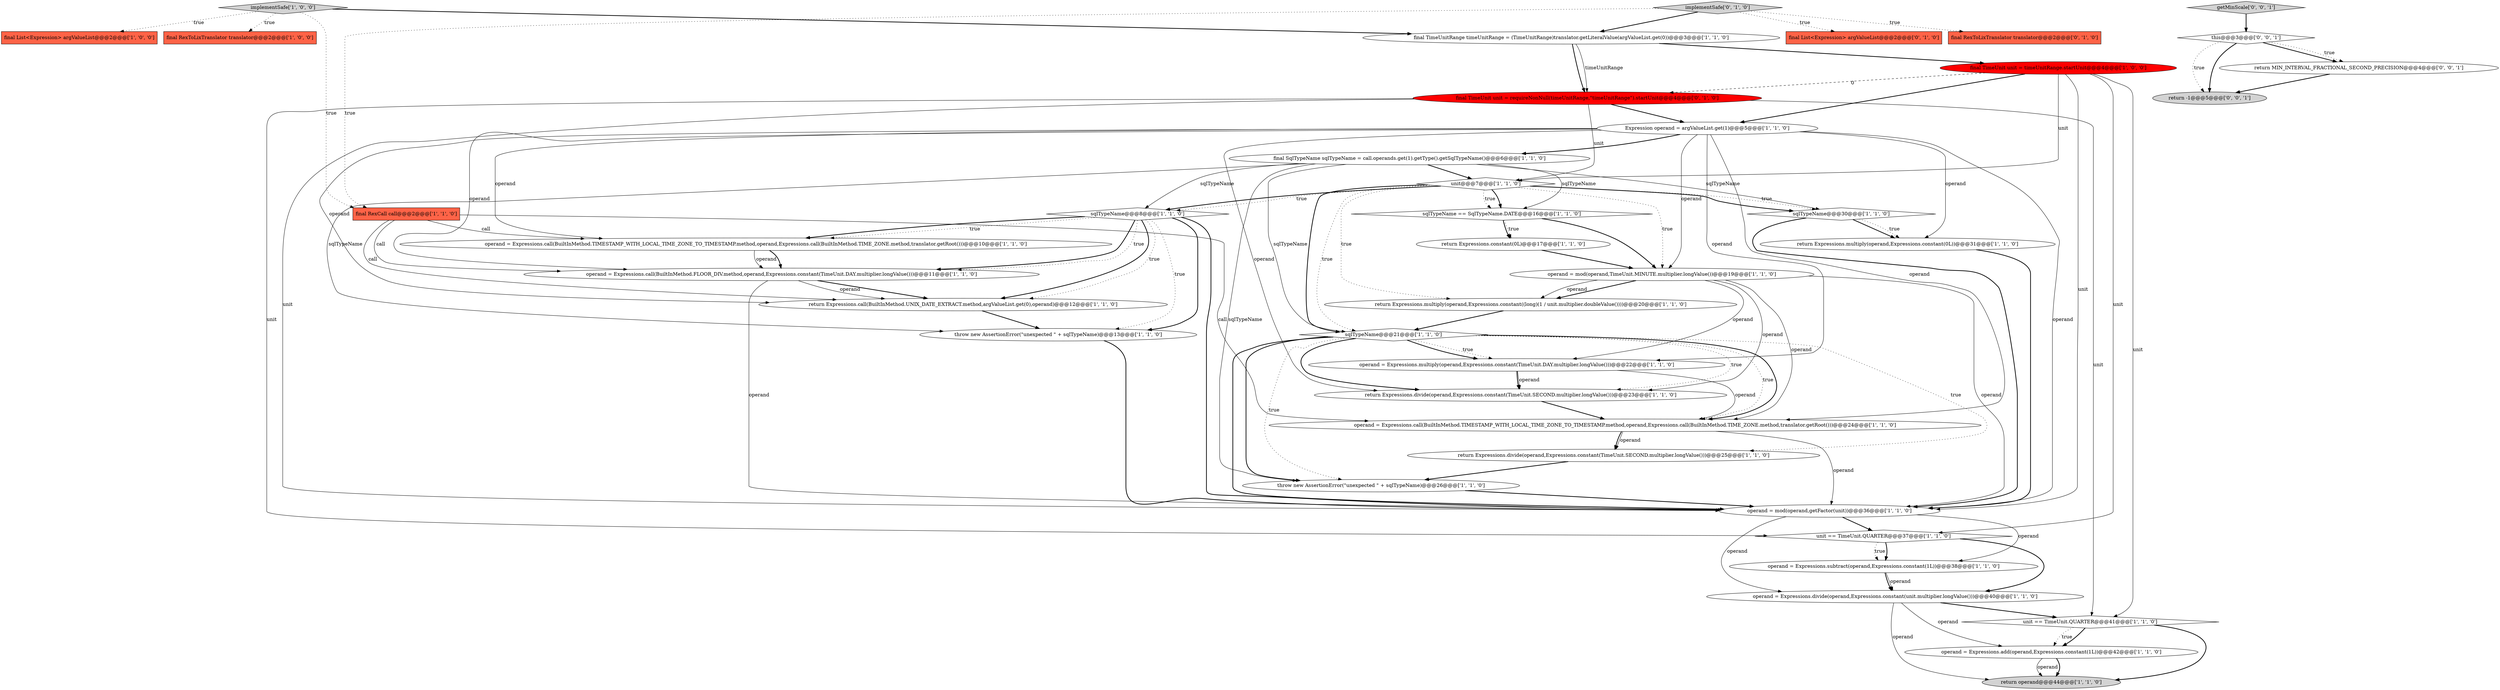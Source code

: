 digraph {
15 [style = filled, label = "sqlTypeName@@@30@@@['1', '1', '0']", fillcolor = white, shape = diamond image = "AAA0AAABBB1BBB"];
3 [style = filled, label = "operand = mod(operand,TimeUnit.MINUTE.multiplier.longValue())@@@19@@@['1', '1', '0']", fillcolor = white, shape = ellipse image = "AAA0AAABBB1BBB"];
39 [style = filled, label = "getMinScale['0', '0', '1']", fillcolor = lightgray, shape = diamond image = "AAA0AAABBB3BBB"];
40 [style = filled, label = "return -1@@@5@@@['0', '0', '1']", fillcolor = lightgray, shape = ellipse image = "AAA0AAABBB3BBB"];
20 [style = filled, label = "final TimeUnitRange timeUnitRange = (TimeUnitRange)translator.getLiteralValue(argValueList.get(0))@@@3@@@['1', '1', '0']", fillcolor = white, shape = ellipse image = "AAA0AAABBB1BBB"];
29 [style = filled, label = "final RexCall call@@@2@@@['1', '1', '0']", fillcolor = tomato, shape = box image = "AAA0AAABBB1BBB"];
23 [style = filled, label = "operand = Expressions.multiply(operand,Expressions.constant(TimeUnit.DAY.multiplier.longValue()))@@@22@@@['1', '1', '0']", fillcolor = white, shape = ellipse image = "AAA0AAABBB1BBB"];
32 [style = filled, label = "return Expressions.constant(0L)@@@17@@@['1', '1', '0']", fillcolor = white, shape = ellipse image = "AAA0AAABBB1BBB"];
19 [style = filled, label = "final SqlTypeName sqlTypeName = call.operands.get(1).getType().getSqlTypeName()@@@6@@@['1', '1', '0']", fillcolor = white, shape = ellipse image = "AAA0AAABBB1BBB"];
2 [style = filled, label = "unit == TimeUnit.QUARTER@@@41@@@['1', '1', '0']", fillcolor = white, shape = diamond image = "AAA0AAABBB1BBB"];
25 [style = filled, label = "operand = Expressions.call(BuiltInMethod.TIMESTAMP_WITH_LOCAL_TIME_ZONE_TO_TIMESTAMP.method,operand,Expressions.call(BuiltInMethod.TIME_ZONE.method,translator.getRoot()))@@@10@@@['1', '1', '0']", fillcolor = white, shape = ellipse image = "AAA0AAABBB1BBB"];
5 [style = filled, label = "operand = Expressions.call(BuiltInMethod.TIMESTAMP_WITH_LOCAL_TIME_ZONE_TO_TIMESTAMP.method,operand,Expressions.call(BuiltInMethod.TIME_ZONE.method,translator.getRoot()))@@@24@@@['1', '1', '0']", fillcolor = white, shape = ellipse image = "AAA0AAABBB1BBB"];
34 [style = filled, label = "final List<Expression> argValueList@@@2@@@['0', '1', '0']", fillcolor = tomato, shape = box image = "AAA0AAABBB2BBB"];
26 [style = filled, label = "Expression operand = argValueList.get(1)@@@5@@@['1', '1', '0']", fillcolor = white, shape = ellipse image = "AAA0AAABBB1BBB"];
9 [style = filled, label = "operand = Expressions.subtract(operand,Expressions.constant(1L))@@@38@@@['1', '1', '0']", fillcolor = white, shape = ellipse image = "AAA0AAABBB1BBB"];
21 [style = filled, label = "final List<Expression> argValueList@@@2@@@['1', '0', '0']", fillcolor = tomato, shape = box image = "AAA0AAABBB1BBB"];
6 [style = filled, label = "final RexToLixTranslator translator@@@2@@@['1', '0', '0']", fillcolor = tomato, shape = box image = "AAA0AAABBB1BBB"];
33 [style = filled, label = "final RexToLixTranslator translator@@@2@@@['0', '1', '0']", fillcolor = tomato, shape = box image = "AAA0AAABBB2BBB"];
37 [style = filled, label = "return MIN_INTERVAL_FRACTIONAL_SECOND_PRECISION@@@4@@@['0', '0', '1']", fillcolor = white, shape = ellipse image = "AAA0AAABBB3BBB"];
28 [style = filled, label = "sqlTypeName == SqlTypeName.DATE@@@16@@@['1', '1', '0']", fillcolor = white, shape = diamond image = "AAA0AAABBB1BBB"];
12 [style = filled, label = "operand = Expressions.divide(operand,Expressions.constant(unit.multiplier.longValue()))@@@40@@@['1', '1', '0']", fillcolor = white, shape = ellipse image = "AAA0AAABBB1BBB"];
16 [style = filled, label = "final TimeUnit unit = timeUnitRange.startUnit@@@4@@@['1', '0', '0']", fillcolor = red, shape = ellipse image = "AAA1AAABBB1BBB"];
27 [style = filled, label = "throw new AssertionError(\"unexpected \" + sqlTypeName)@@@13@@@['1', '1', '0']", fillcolor = white, shape = ellipse image = "AAA0AAABBB1BBB"];
4 [style = filled, label = "return Expressions.multiply(operand,Expressions.constant((long)(1 / unit.multiplier.doubleValue())))@@@20@@@['1', '1', '0']", fillcolor = white, shape = ellipse image = "AAA0AAABBB1BBB"];
0 [style = filled, label = "return Expressions.divide(operand,Expressions.constant(TimeUnit.SECOND.multiplier.longValue()))@@@23@@@['1', '1', '0']", fillcolor = white, shape = ellipse image = "AAA0AAABBB1BBB"];
22 [style = filled, label = "return operand@@@44@@@['1', '1', '0']", fillcolor = lightgray, shape = ellipse image = "AAA0AAABBB1BBB"];
38 [style = filled, label = "this@@@3@@@['0', '0', '1']", fillcolor = white, shape = diamond image = "AAA0AAABBB3BBB"];
24 [style = filled, label = "return Expressions.divide(operand,Expressions.constant(TimeUnit.SECOND.multiplier.longValue()))@@@25@@@['1', '1', '0']", fillcolor = white, shape = ellipse image = "AAA0AAABBB1BBB"];
7 [style = filled, label = "return Expressions.call(BuiltInMethod.UNIX_DATE_EXTRACT.method,argValueList.get(0),operand)@@@12@@@['1', '1', '0']", fillcolor = white, shape = ellipse image = "AAA0AAABBB1BBB"];
35 [style = filled, label = "implementSafe['0', '1', '0']", fillcolor = lightgray, shape = diamond image = "AAA0AAABBB2BBB"];
18 [style = filled, label = "operand = Expressions.add(operand,Expressions.constant(1L))@@@42@@@['1', '1', '0']", fillcolor = white, shape = ellipse image = "AAA0AAABBB1BBB"];
31 [style = filled, label = "implementSafe['1', '0', '0']", fillcolor = lightgray, shape = diamond image = "AAA0AAABBB1BBB"];
13 [style = filled, label = "operand = Expressions.call(BuiltInMethod.FLOOR_DIV.method,operand,Expressions.constant(TimeUnit.DAY.multiplier.longValue()))@@@11@@@['1', '1', '0']", fillcolor = white, shape = ellipse image = "AAA0AAABBB1BBB"];
17 [style = filled, label = "operand = mod(operand,getFactor(unit))@@@36@@@['1', '1', '0']", fillcolor = white, shape = ellipse image = "AAA0AAABBB1BBB"];
36 [style = filled, label = "final TimeUnit unit = requireNonNull(timeUnitRange,\"timeUnitRange\").startUnit@@@4@@@['0', '1', '0']", fillcolor = red, shape = ellipse image = "AAA1AAABBB2BBB"];
1 [style = filled, label = "unit == TimeUnit.QUARTER@@@37@@@['1', '1', '0']", fillcolor = white, shape = diamond image = "AAA0AAABBB1BBB"];
10 [style = filled, label = "sqlTypeName@@@8@@@['1', '1', '0']", fillcolor = white, shape = diamond image = "AAA0AAABBB1BBB"];
14 [style = filled, label = "sqlTypeName@@@21@@@['1', '1', '0']", fillcolor = white, shape = diamond image = "AAA0AAABBB1BBB"];
11 [style = filled, label = "return Expressions.multiply(operand,Expressions.constant(0L))@@@31@@@['1', '1', '0']", fillcolor = white, shape = ellipse image = "AAA0AAABBB1BBB"];
30 [style = filled, label = "unit@@@7@@@['1', '1', '0']", fillcolor = white, shape = diamond image = "AAA0AAABBB1BBB"];
8 [style = filled, label = "throw new AssertionError(\"unexpected \" + sqlTypeName)@@@26@@@['1', '1', '0']", fillcolor = white, shape = ellipse image = "AAA0AAABBB1BBB"];
16->1 [style = solid, label="unit"];
14->0 [style = dotted, label="true"];
26->17 [style = solid, label="operand"];
14->17 [style = bold, label=""];
10->17 [style = bold, label=""];
9->12 [style = solid, label="operand"];
2->18 [style = dotted, label="true"];
3->4 [style = bold, label=""];
26->7 [style = solid, label="operand"];
31->21 [style = dotted, label="true"];
15->17 [style = bold, label=""];
12->2 [style = bold, label=""];
18->22 [style = bold, label=""];
30->28 [style = bold, label=""];
20->16 [style = bold, label=""];
15->11 [style = bold, label=""];
3->0 [style = solid, label="operand"];
26->3 [style = solid, label="operand"];
36->1 [style = solid, label="unit"];
27->17 [style = bold, label=""];
1->12 [style = bold, label=""];
25->13 [style = solid, label="operand"];
39->38 [style = bold, label=""];
30->14 [style = bold, label=""];
17->12 [style = solid, label="operand"];
16->30 [style = solid, label="unit"];
28->3 [style = bold, label=""];
31->20 [style = bold, label=""];
32->3 [style = bold, label=""];
38->40 [style = dotted, label="true"];
19->8 [style = solid, label="sqlTypeName"];
29->5 [style = solid, label="call"];
35->20 [style = bold, label=""];
14->24 [style = dotted, label="true"];
31->6 [style = dotted, label="true"];
16->26 [style = bold, label=""];
2->18 [style = bold, label=""];
13->17 [style = solid, label="operand"];
35->33 [style = dotted, label="true"];
10->7 [style = bold, label=""];
23->5 [style = solid, label="operand"];
8->17 [style = bold, label=""];
10->25 [style = dotted, label="true"];
19->28 [style = solid, label="sqlTypeName"];
10->25 [style = bold, label=""];
38->37 [style = bold, label=""];
30->3 [style = dotted, label="true"];
26->25 [style = solid, label="operand"];
30->10 [style = bold, label=""];
11->17 [style = bold, label=""];
26->23 [style = solid, label="operand"];
14->8 [style = bold, label=""];
24->8 [style = bold, label=""];
31->29 [style = dotted, label="true"];
30->28 [style = dotted, label="true"];
3->23 [style = solid, label="operand"];
30->15 [style = bold, label=""];
38->37 [style = dotted, label="true"];
35->29 [style = dotted, label="true"];
4->14 [style = bold, label=""];
26->0 [style = solid, label="operand"];
17->1 [style = bold, label=""];
30->10 [style = dotted, label="true"];
3->4 [style = solid, label="operand"];
36->2 [style = solid, label="unit"];
3->17 [style = solid, label="operand"];
30->4 [style = dotted, label="true"];
14->23 [style = dotted, label="true"];
26->19 [style = bold, label=""];
17->9 [style = solid, label="operand"];
23->0 [style = bold, label=""];
19->27 [style = solid, label="sqlTypeName"];
19->15 [style = solid, label="sqlTypeName"];
1->9 [style = bold, label=""];
26->11 [style = solid, label="operand"];
28->32 [style = bold, label=""];
5->24 [style = solid, label="operand"];
30->14 [style = dotted, label="true"];
36->30 [style = solid, label="unit"];
12->22 [style = solid, label="operand"];
36->17 [style = solid, label="unit"];
28->32 [style = dotted, label="true"];
14->5 [style = dotted, label="true"];
14->23 [style = bold, label=""];
10->13 [style = bold, label=""];
10->13 [style = dotted, label="true"];
5->24 [style = bold, label=""];
1->9 [style = dotted, label="true"];
29->13 [style = solid, label="call"];
15->11 [style = dotted, label="true"];
14->8 [style = dotted, label="true"];
16->36 [style = dashed, label="0"];
5->17 [style = solid, label="operand"];
9->12 [style = bold, label=""];
18->22 [style = solid, label="operand"];
19->10 [style = solid, label="sqlTypeName"];
38->40 [style = bold, label=""];
20->36 [style = bold, label=""];
0->5 [style = bold, label=""];
14->5 [style = bold, label=""];
26->5 [style = solid, label="operand"];
23->0 [style = solid, label="operand"];
19->14 [style = solid, label="sqlTypeName"];
25->13 [style = bold, label=""];
10->27 [style = bold, label=""];
29->7 [style = solid, label="call"];
36->26 [style = bold, label=""];
29->25 [style = solid, label="call"];
3->5 [style = solid, label="operand"];
14->0 [style = bold, label=""];
13->7 [style = bold, label=""];
13->7 [style = solid, label="operand"];
7->27 [style = bold, label=""];
20->36 [style = solid, label="timeUnitRange"];
35->34 [style = dotted, label="true"];
10->27 [style = dotted, label="true"];
16->2 [style = solid, label="unit"];
2->22 [style = bold, label=""];
16->17 [style = solid, label="unit"];
12->18 [style = solid, label="operand"];
26->13 [style = solid, label="operand"];
30->15 [style = dotted, label="true"];
10->7 [style = dotted, label="true"];
37->40 [style = bold, label=""];
19->30 [style = bold, label=""];
}
